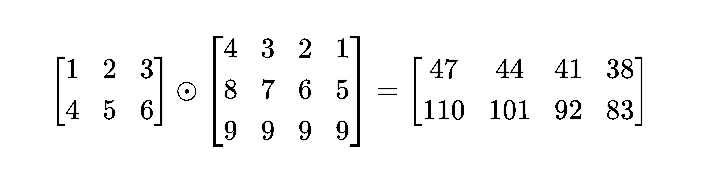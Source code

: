 <mxfile version="12.9.3" type="device"><diagram id="C5zUXYFBQNS6W-Z4osM6" name="Page-1"><mxGraphModel dx="946" dy="611" grid="1" gridSize="10" guides="1" tooltips="1" connect="1" arrows="1" fold="1" page="1" pageScale="1" pageWidth="850" pageHeight="1100" math="1" shadow="0"><root><mxCell id="0"/><mxCell id="1" parent="0"/><mxCell id="xTjHGlJSBo81yFv0FGdf-1" value="`[[1, 2, 3],&lt;br&gt;[4, 5, 6]] odot [[4, 3, 2, 1],&lt;br&gt;[8, 7, 6, 5],&lt;br&gt;[9, 9, 9, 9]]&lt;br&gt;=[[47,44,41,38],[110,101,92,83]]`" style="text;html=1;strokeColor=none;fillColor=none;align=center;verticalAlign=middle;whiteSpace=wrap;rounded=0;" vertex="1" parent="1"><mxGeometry x="120" y="200" width="350" height="90" as="geometry"/></mxCell></root></mxGraphModel></diagram></mxfile>
